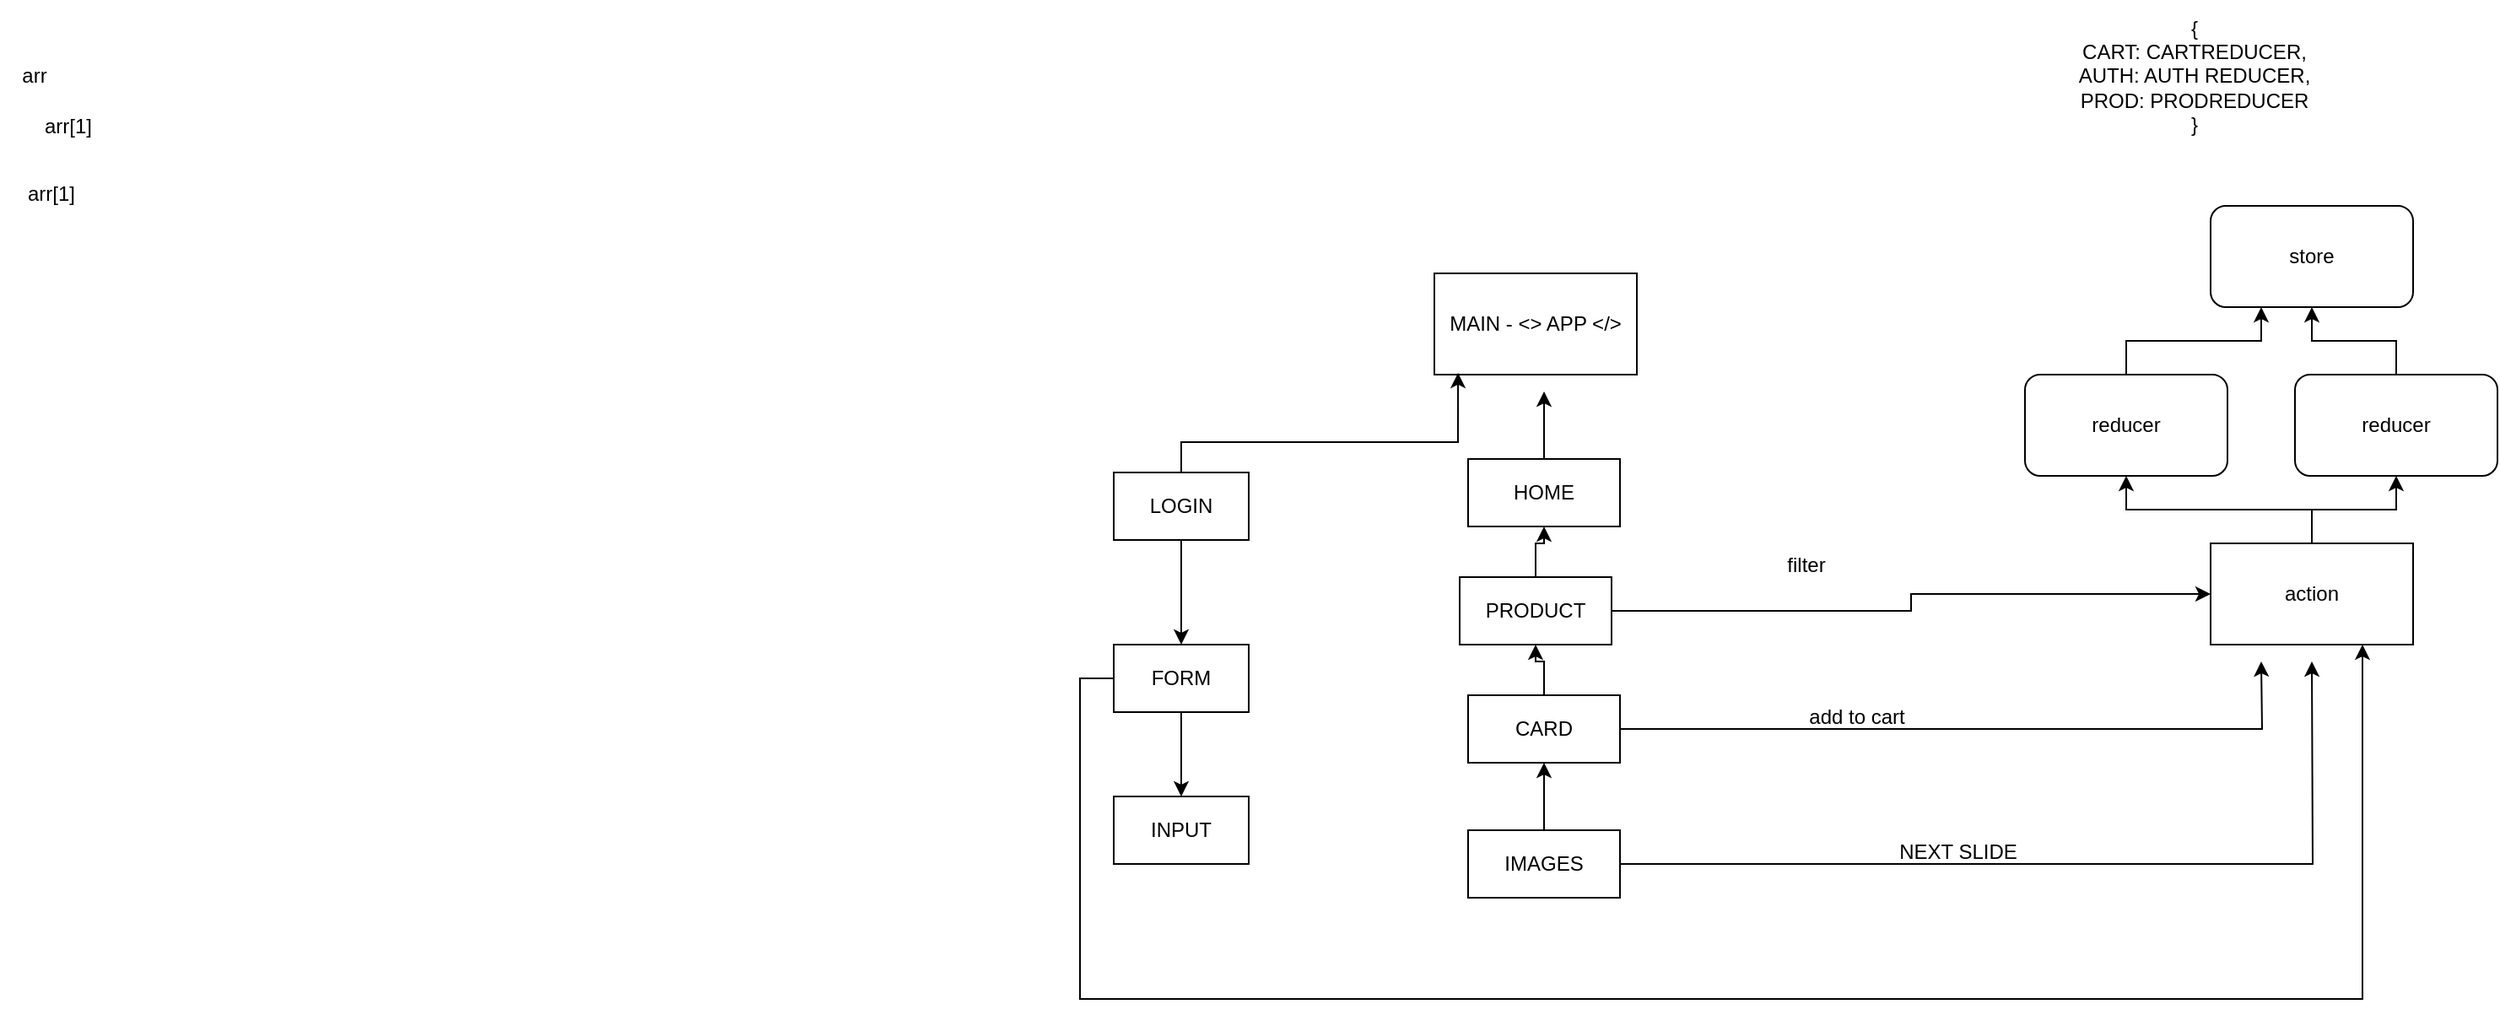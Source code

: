 <mxfile version="27.1.6">
  <diagram name="Page-1" id="BIl_2FFk_Z7DuLUw0eyw">
    <mxGraphModel dx="2253" dy="1912" grid="1" gridSize="10" guides="1" tooltips="1" connect="1" arrows="1" fold="1" page="1" pageScale="1" pageWidth="827" pageHeight="1169" math="0" shadow="0">
      <root>
        <mxCell id="0" />
        <mxCell id="1" parent="0" />
        <mxCell id="_t-wWInyKntCHCdlCBmY-2" value="MAIN - &amp;lt;&amp;gt; APP &amp;lt;/&amp;gt;" style="rounded=0;whiteSpace=wrap;html=1;" parent="1" vertex="1">
          <mxGeometry x="140" y="130" width="120" height="60" as="geometry" />
        </mxCell>
        <mxCell id="_t-wWInyKntCHCdlCBmY-5" value="store" style="rounded=1;whiteSpace=wrap;html=1;" parent="1" vertex="1">
          <mxGeometry x="600" y="90" width="120" height="60" as="geometry" />
        </mxCell>
        <mxCell id="_t-wWInyKntCHCdlCBmY-24" style="edgeStyle=orthogonalEdgeStyle;rounded=0;orthogonalLoop=1;jettySize=auto;html=1;entryX=0.5;entryY=1;entryDx=0;entryDy=0;" parent="1" source="_t-wWInyKntCHCdlCBmY-6" target="_t-wWInyKntCHCdlCBmY-5" edge="1">
          <mxGeometry relative="1" as="geometry" />
        </mxCell>
        <mxCell id="_t-wWInyKntCHCdlCBmY-6" value="reducer" style="rounded=1;whiteSpace=wrap;html=1;" parent="1" vertex="1">
          <mxGeometry x="650" y="190" width="120" height="60" as="geometry" />
        </mxCell>
        <mxCell id="_t-wWInyKntCHCdlCBmY-23" style="edgeStyle=orthogonalEdgeStyle;rounded=0;orthogonalLoop=1;jettySize=auto;html=1;entryX=0.5;entryY=1;entryDx=0;entryDy=0;" parent="1" source="_t-wWInyKntCHCdlCBmY-7" target="_t-wWInyKntCHCdlCBmY-6" edge="1">
          <mxGeometry relative="1" as="geometry" />
        </mxCell>
        <mxCell id="_t-wWInyKntCHCdlCBmY-26" style="edgeStyle=orthogonalEdgeStyle;rounded=0;orthogonalLoop=1;jettySize=auto;html=1;entryX=0.5;entryY=1;entryDx=0;entryDy=0;" parent="1" source="_t-wWInyKntCHCdlCBmY-7" target="_t-wWInyKntCHCdlCBmY-25" edge="1">
          <mxGeometry relative="1" as="geometry" />
        </mxCell>
        <mxCell id="_t-wWInyKntCHCdlCBmY-7" value="action" style="rounded=0;whiteSpace=wrap;html=1;" parent="1" vertex="1">
          <mxGeometry x="600" y="290" width="120" height="60" as="geometry" />
        </mxCell>
        <mxCell id="_t-wWInyKntCHCdlCBmY-16" style="edgeStyle=orthogonalEdgeStyle;rounded=0;orthogonalLoop=1;jettySize=auto;html=1;" parent="1" source="_t-wWInyKntCHCdlCBmY-8" edge="1">
          <mxGeometry relative="1" as="geometry">
            <mxPoint x="205" y="200" as="targetPoint" />
          </mxGeometry>
        </mxCell>
        <mxCell id="_t-wWInyKntCHCdlCBmY-8" value="HOME" style="whiteSpace=wrap;html=1;" parent="1" vertex="1">
          <mxGeometry x="160" y="240" width="90" height="40" as="geometry" />
        </mxCell>
        <mxCell id="_t-wWInyKntCHCdlCBmY-15" style="edgeStyle=orthogonalEdgeStyle;rounded=0;orthogonalLoop=1;jettySize=auto;html=1;entryX=0.5;entryY=1;entryDx=0;entryDy=0;" parent="1" source="_t-wWInyKntCHCdlCBmY-9" target="_t-wWInyKntCHCdlCBmY-8" edge="1">
          <mxGeometry relative="1" as="geometry" />
        </mxCell>
        <mxCell id="_t-wWInyKntCHCdlCBmY-21" style="edgeStyle=orthogonalEdgeStyle;rounded=0;orthogonalLoop=1;jettySize=auto;html=1;" parent="1" source="_t-wWInyKntCHCdlCBmY-9" target="_t-wWInyKntCHCdlCBmY-7" edge="1">
          <mxGeometry relative="1" as="geometry" />
        </mxCell>
        <mxCell id="_t-wWInyKntCHCdlCBmY-9" value="PRODUCT" style="whiteSpace=wrap;html=1;" parent="1" vertex="1">
          <mxGeometry x="155" y="310" width="90" height="40" as="geometry" />
        </mxCell>
        <mxCell id="_t-wWInyKntCHCdlCBmY-14" style="edgeStyle=orthogonalEdgeStyle;rounded=0;orthogonalLoop=1;jettySize=auto;html=1;entryX=0.5;entryY=1;entryDx=0;entryDy=0;" parent="1" source="_t-wWInyKntCHCdlCBmY-10" target="_t-wWInyKntCHCdlCBmY-9" edge="1">
          <mxGeometry relative="1" as="geometry" />
        </mxCell>
        <mxCell id="_t-wWInyKntCHCdlCBmY-18" style="edgeStyle=orthogonalEdgeStyle;rounded=0;orthogonalLoop=1;jettySize=auto;html=1;" parent="1" source="_t-wWInyKntCHCdlCBmY-10" edge="1">
          <mxGeometry relative="1" as="geometry">
            <mxPoint x="630" y="360" as="targetPoint" />
          </mxGeometry>
        </mxCell>
        <mxCell id="_t-wWInyKntCHCdlCBmY-10" value="CARD" style="whiteSpace=wrap;html=1;" parent="1" vertex="1">
          <mxGeometry x="160" y="380" width="90" height="40" as="geometry" />
        </mxCell>
        <mxCell id="_t-wWInyKntCHCdlCBmY-13" style="edgeStyle=orthogonalEdgeStyle;rounded=0;orthogonalLoop=1;jettySize=auto;html=1;entryX=0.5;entryY=1;entryDx=0;entryDy=0;" parent="1" source="_t-wWInyKntCHCdlCBmY-11" target="_t-wWInyKntCHCdlCBmY-10" edge="1">
          <mxGeometry relative="1" as="geometry" />
        </mxCell>
        <mxCell id="_t-wWInyKntCHCdlCBmY-17" style="edgeStyle=orthogonalEdgeStyle;rounded=0;orthogonalLoop=1;jettySize=auto;html=1;" parent="1" source="_t-wWInyKntCHCdlCBmY-11" edge="1">
          <mxGeometry relative="1" as="geometry">
            <mxPoint x="660" y="360" as="targetPoint" />
          </mxGeometry>
        </mxCell>
        <mxCell id="_t-wWInyKntCHCdlCBmY-11" value="IMAGES" style="whiteSpace=wrap;html=1;" parent="1" vertex="1">
          <mxGeometry x="160" y="460" width="90" height="40" as="geometry" />
        </mxCell>
        <mxCell id="_t-wWInyKntCHCdlCBmY-19" value="NEXT SLIDE" style="text;html=1;align=center;verticalAlign=middle;resizable=0;points=[];autosize=1;strokeColor=none;fillColor=none;" parent="1" vertex="1">
          <mxGeometry x="405" y="458" width="90" height="30" as="geometry" />
        </mxCell>
        <mxCell id="_t-wWInyKntCHCdlCBmY-20" value="add to cart" style="text;html=1;align=center;verticalAlign=middle;resizable=0;points=[];autosize=1;strokeColor=none;fillColor=none;" parent="1" vertex="1">
          <mxGeometry x="350" y="378" width="80" height="30" as="geometry" />
        </mxCell>
        <mxCell id="_t-wWInyKntCHCdlCBmY-22" value="filter" style="text;html=1;align=center;verticalAlign=middle;resizable=0;points=[];autosize=1;strokeColor=none;fillColor=none;" parent="1" vertex="1">
          <mxGeometry x="335" y="288" width="50" height="30" as="geometry" />
        </mxCell>
        <mxCell id="_t-wWInyKntCHCdlCBmY-27" style="edgeStyle=orthogonalEdgeStyle;rounded=0;orthogonalLoop=1;jettySize=auto;html=1;entryX=0.25;entryY=1;entryDx=0;entryDy=0;" parent="1" source="_t-wWInyKntCHCdlCBmY-25" target="_t-wWInyKntCHCdlCBmY-5" edge="1">
          <mxGeometry relative="1" as="geometry" />
        </mxCell>
        <mxCell id="_t-wWInyKntCHCdlCBmY-25" value="reducer" style="rounded=1;whiteSpace=wrap;html=1;" parent="1" vertex="1">
          <mxGeometry x="490" y="190" width="120" height="60" as="geometry" />
        </mxCell>
        <mxCell id="_t-wWInyKntCHCdlCBmY-29" style="edgeStyle=orthogonalEdgeStyle;rounded=0;orthogonalLoop=1;jettySize=auto;html=1;" parent="1" source="_t-wWInyKntCHCdlCBmY-28" edge="1">
          <mxGeometry relative="1" as="geometry">
            <mxPoint x="-10" y="350" as="targetPoint" />
          </mxGeometry>
        </mxCell>
        <mxCell id="_t-wWInyKntCHCdlCBmY-28" value="LOGIN" style="rounded=0;whiteSpace=wrap;html=1;" parent="1" vertex="1">
          <mxGeometry x="-50" y="248" width="80" height="40" as="geometry" />
        </mxCell>
        <mxCell id="_t-wWInyKntCHCdlCBmY-31" style="edgeStyle=orthogonalEdgeStyle;rounded=0;orthogonalLoop=1;jettySize=auto;html=1;" parent="1" source="_t-wWInyKntCHCdlCBmY-30" edge="1">
          <mxGeometry relative="1" as="geometry">
            <mxPoint x="-10" y="440" as="targetPoint" />
          </mxGeometry>
        </mxCell>
        <mxCell id="_t-wWInyKntCHCdlCBmY-34" style="edgeStyle=orthogonalEdgeStyle;rounded=0;orthogonalLoop=1;jettySize=auto;html=1;entryX=0.75;entryY=1;entryDx=0;entryDy=0;" parent="1" source="_t-wWInyKntCHCdlCBmY-30" target="_t-wWInyKntCHCdlCBmY-7" edge="1">
          <mxGeometry relative="1" as="geometry">
            <Array as="points">
              <mxPoint x="-70" y="370" />
              <mxPoint x="-70" y="560" />
              <mxPoint x="690" y="560" />
            </Array>
          </mxGeometry>
        </mxCell>
        <mxCell id="_t-wWInyKntCHCdlCBmY-30" value="FORM" style="rounded=0;whiteSpace=wrap;html=1;" parent="1" vertex="1">
          <mxGeometry x="-50" y="350" width="80" height="40" as="geometry" />
        </mxCell>
        <mxCell id="_t-wWInyKntCHCdlCBmY-32" value="INPUT" style="rounded=0;whiteSpace=wrap;html=1;" parent="1" vertex="1">
          <mxGeometry x="-50" y="440" width="80" height="40" as="geometry" />
        </mxCell>
        <mxCell id="_t-wWInyKntCHCdlCBmY-33" style="edgeStyle=orthogonalEdgeStyle;rounded=0;orthogonalLoop=1;jettySize=auto;html=1;entryX=0.117;entryY=0.983;entryDx=0;entryDy=0;entryPerimeter=0;" parent="1" source="_t-wWInyKntCHCdlCBmY-28" target="_t-wWInyKntCHCdlCBmY-2" edge="1">
          <mxGeometry relative="1" as="geometry">
            <Array as="points">
              <mxPoint x="-10" y="230" />
              <mxPoint x="154" y="230" />
            </Array>
          </mxGeometry>
        </mxCell>
        <mxCell id="_t-wWInyKntCHCdlCBmY-35" value="{&lt;div&gt;CART: CARTREDUCER,&lt;/div&gt;&lt;div&gt;AUTH: AUTH REDUCER,&lt;/div&gt;&lt;div&gt;PROD: PRODREDUCER&lt;/div&gt;&lt;div&gt;}&lt;/div&gt;" style="text;html=1;align=center;verticalAlign=middle;resizable=0;points=[];autosize=1;strokeColor=none;fillColor=none;" parent="1" vertex="1">
          <mxGeometry x="510" y="-32" width="160" height="90" as="geometry" />
        </mxCell>
        <mxCell id="Nu-sT8LanGpngrGGTunI-15" value="arr" style="text;html=1;align=center;verticalAlign=middle;resizable=0;points=[];autosize=1;strokeColor=none;fillColor=none;" vertex="1" parent="1">
          <mxGeometry x="-710" y="-2" width="40" height="30" as="geometry" />
        </mxCell>
        <mxCell id="Nu-sT8LanGpngrGGTunI-17" value="arr[1]" style="text;html=1;align=center;verticalAlign=middle;resizable=0;points=[];autosize=1;strokeColor=none;fillColor=none;" vertex="1" parent="1">
          <mxGeometry x="-695" y="28" width="50" height="30" as="geometry" />
        </mxCell>
        <mxCell id="Nu-sT8LanGpngrGGTunI-19" value="arr[1]" style="text;html=1;align=center;verticalAlign=middle;resizable=0;points=[];autosize=1;strokeColor=none;fillColor=none;" vertex="1" parent="1">
          <mxGeometry x="-705" y="68" width="50" height="30" as="geometry" />
        </mxCell>
      </root>
    </mxGraphModel>
  </diagram>
</mxfile>
